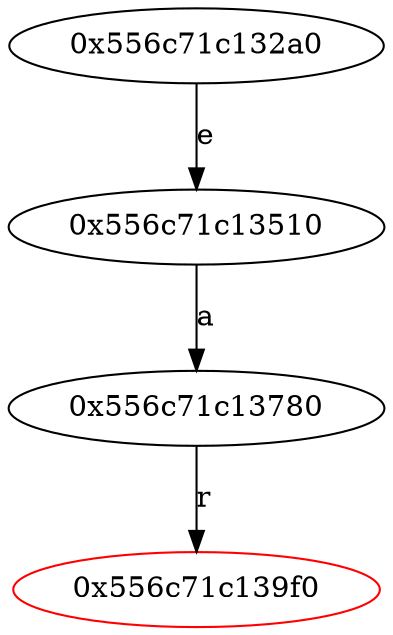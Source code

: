 digraph TrieInsert {
"0x556c71c132a0" -> {"0x556c71c13510"} [label="e"]
"0x556c71c13510" -> {"0x556c71c13780"} [label="a"]
"0x556c71c13780" -> {"0x556c71c139f0"} [label="r"]
"0x556c71c139f0" [color=red]
}
